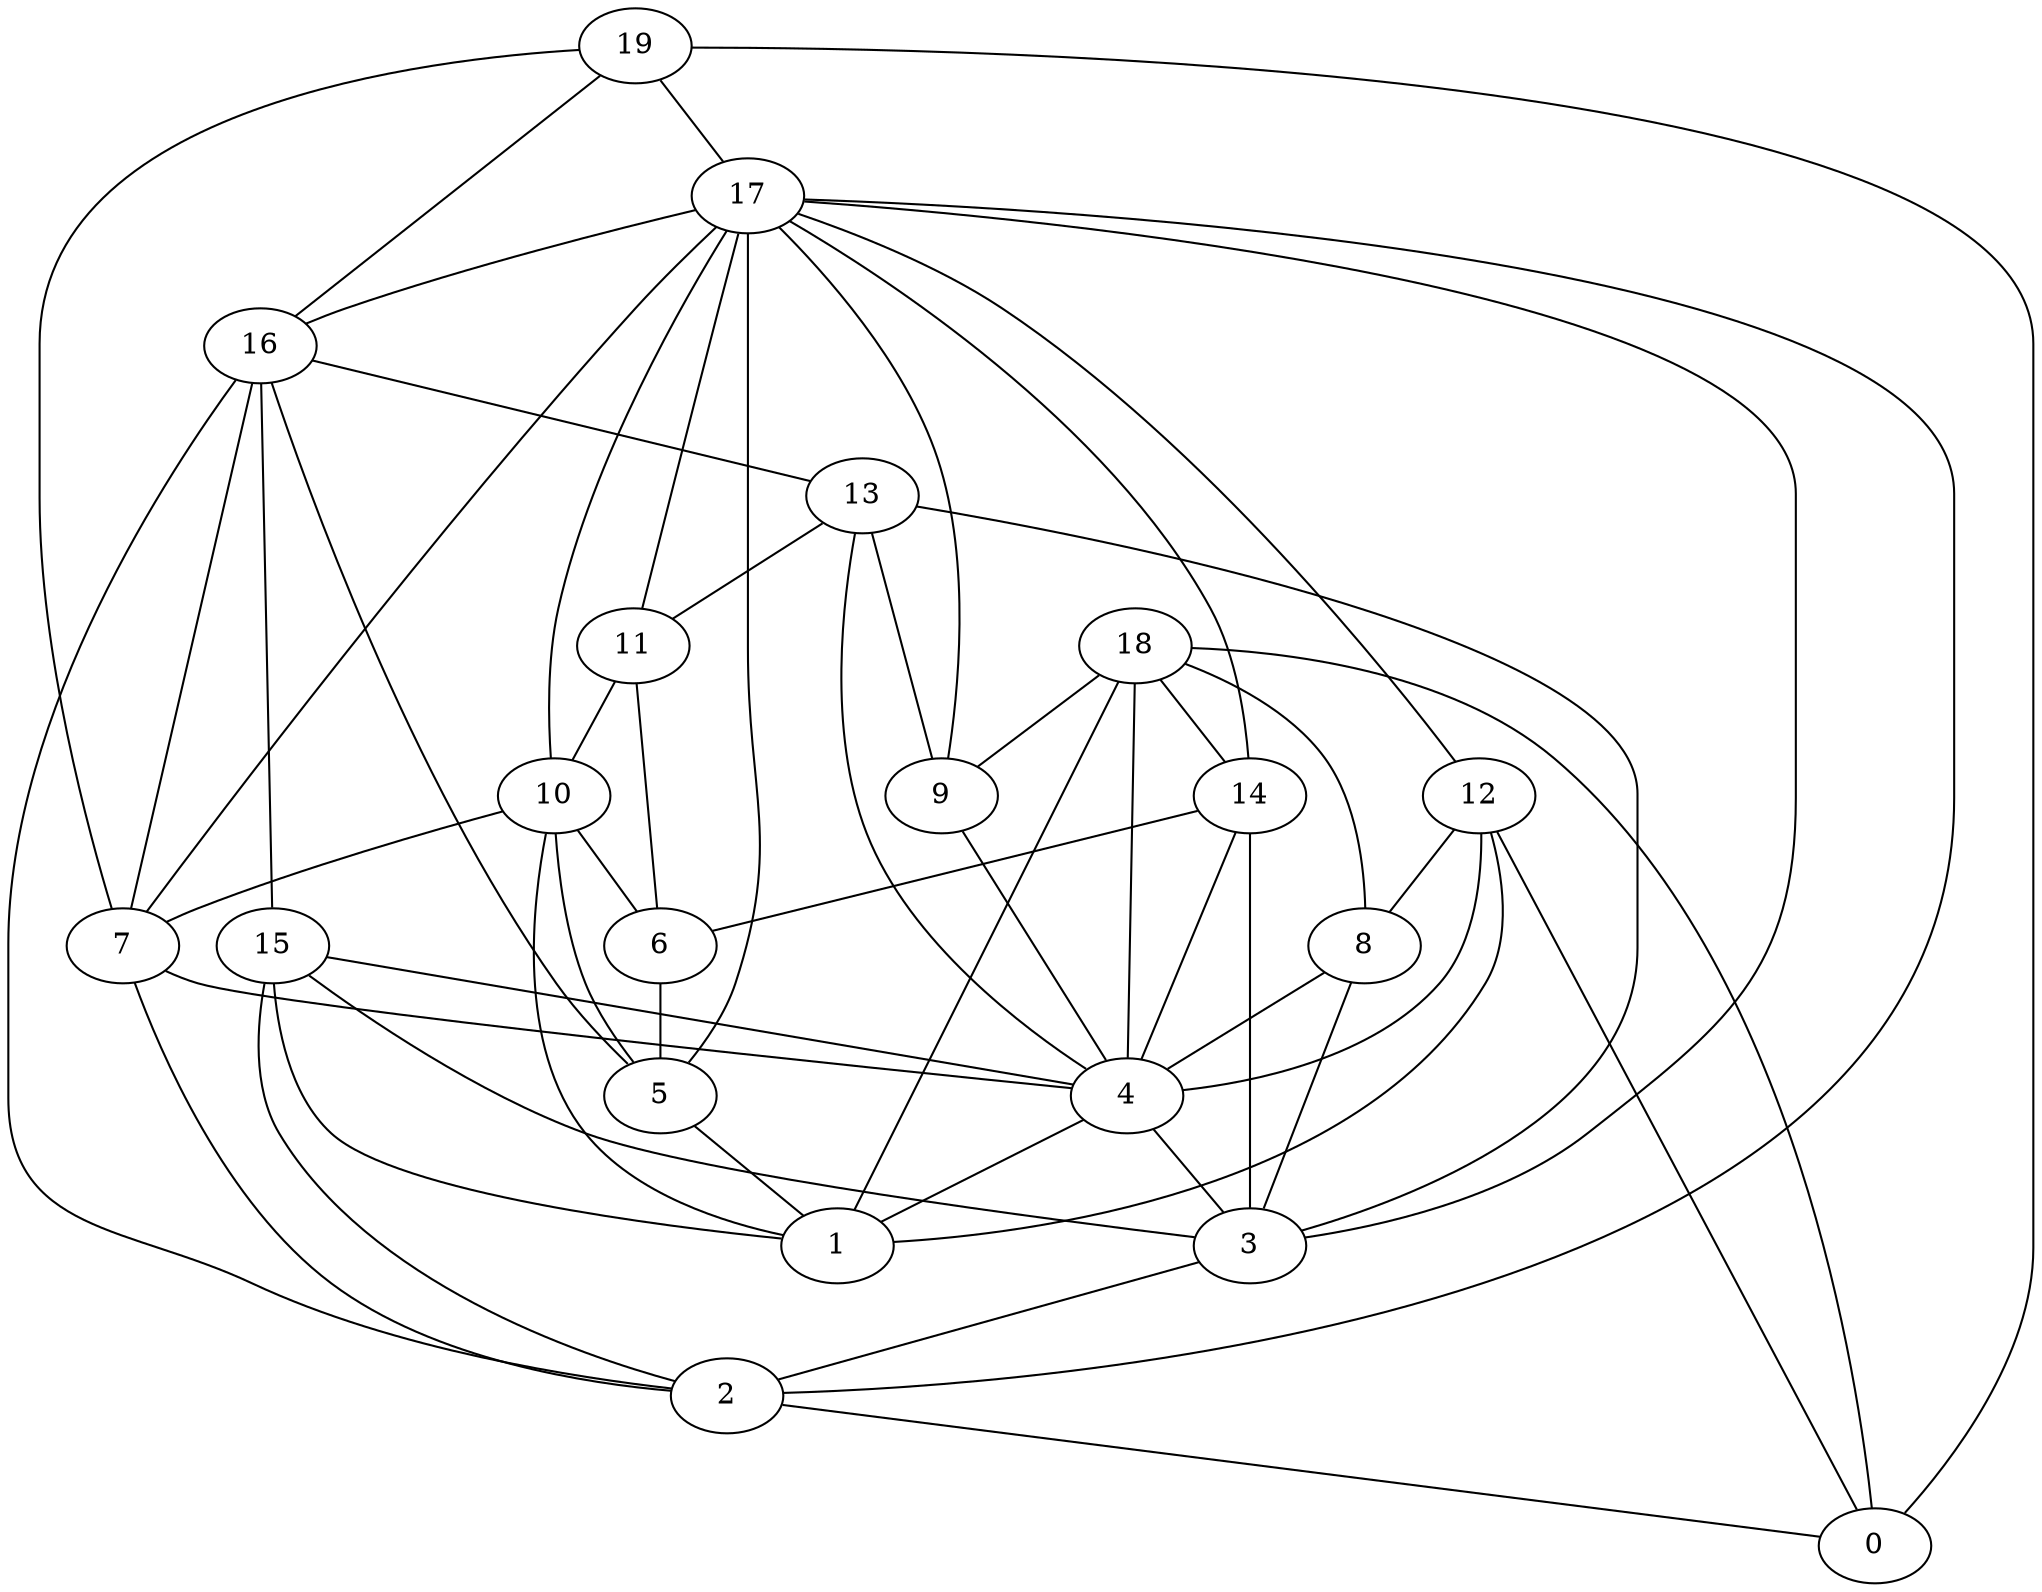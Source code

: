 digraph G {

subgraph G1 {
11 -> 10 [dir = none]
11 -> 6 [dir = none]
8 -> 3 [dir = none]
8 -> 4 [dir = none]
9 -> 4 [dir = none]
12 -> 1 [dir = none]
12 -> 8 [dir = none]
12 -> 4 [dir = none]
12 -> 0 [dir = none]
13 -> 9 [dir = none]
13 -> 11 [dir = none]
13 -> 3 [dir = none]
13 -> 4 [dir = none]
3 -> 2 [dir = none]
7 -> 2 [dir = none]
7 -> 4 [dir = none]
19 -> 0 [dir = none]
19 -> 17 [dir = none]
19 -> 16 [dir = none]
19 -> 7 [dir = none]
6 -> 5 [dir = none]
4 -> 1 [dir = none]
4 -> 3 [dir = none]
17 -> 11 [dir = none]
17 -> 7 [dir = none]
17 -> 9 [dir = none]
17 -> 10 [dir = none]
17 -> 2 [dir = none]
17 -> 12 [dir = none]
17 -> 16 [dir = none]
17 -> 3 [dir = none]
17 -> 14 [dir = none]
17 -> 5 [dir = none]
10 -> 5 [dir = none]
10 -> 6 [dir = none]
10 -> 7 [dir = none]
10 -> 1 [dir = none]
16 -> 5 [dir = none]
16 -> 7 [dir = none]
16 -> 13 [dir = none]
16 -> 15 [dir = none]
16 -> 2 [dir = none]
2 -> 0 [dir = none]
15 -> 4 [dir = none]
15 -> 3 [dir = none]
15 -> 2 [dir = none]
15 -> 1 [dir = none]
5 -> 1 [dir = none]
18 -> 0 [dir = none]
18 -> 8 [dir = none]
18 -> 1 [dir = none]
18 -> 14 [dir = none]
18 -> 4 [dir = none]
18 -> 9 [dir = none]
14 -> 3 [dir = none]
14 -> 6 [dir = none]
14 -> 4 [dir = none]
}

}

